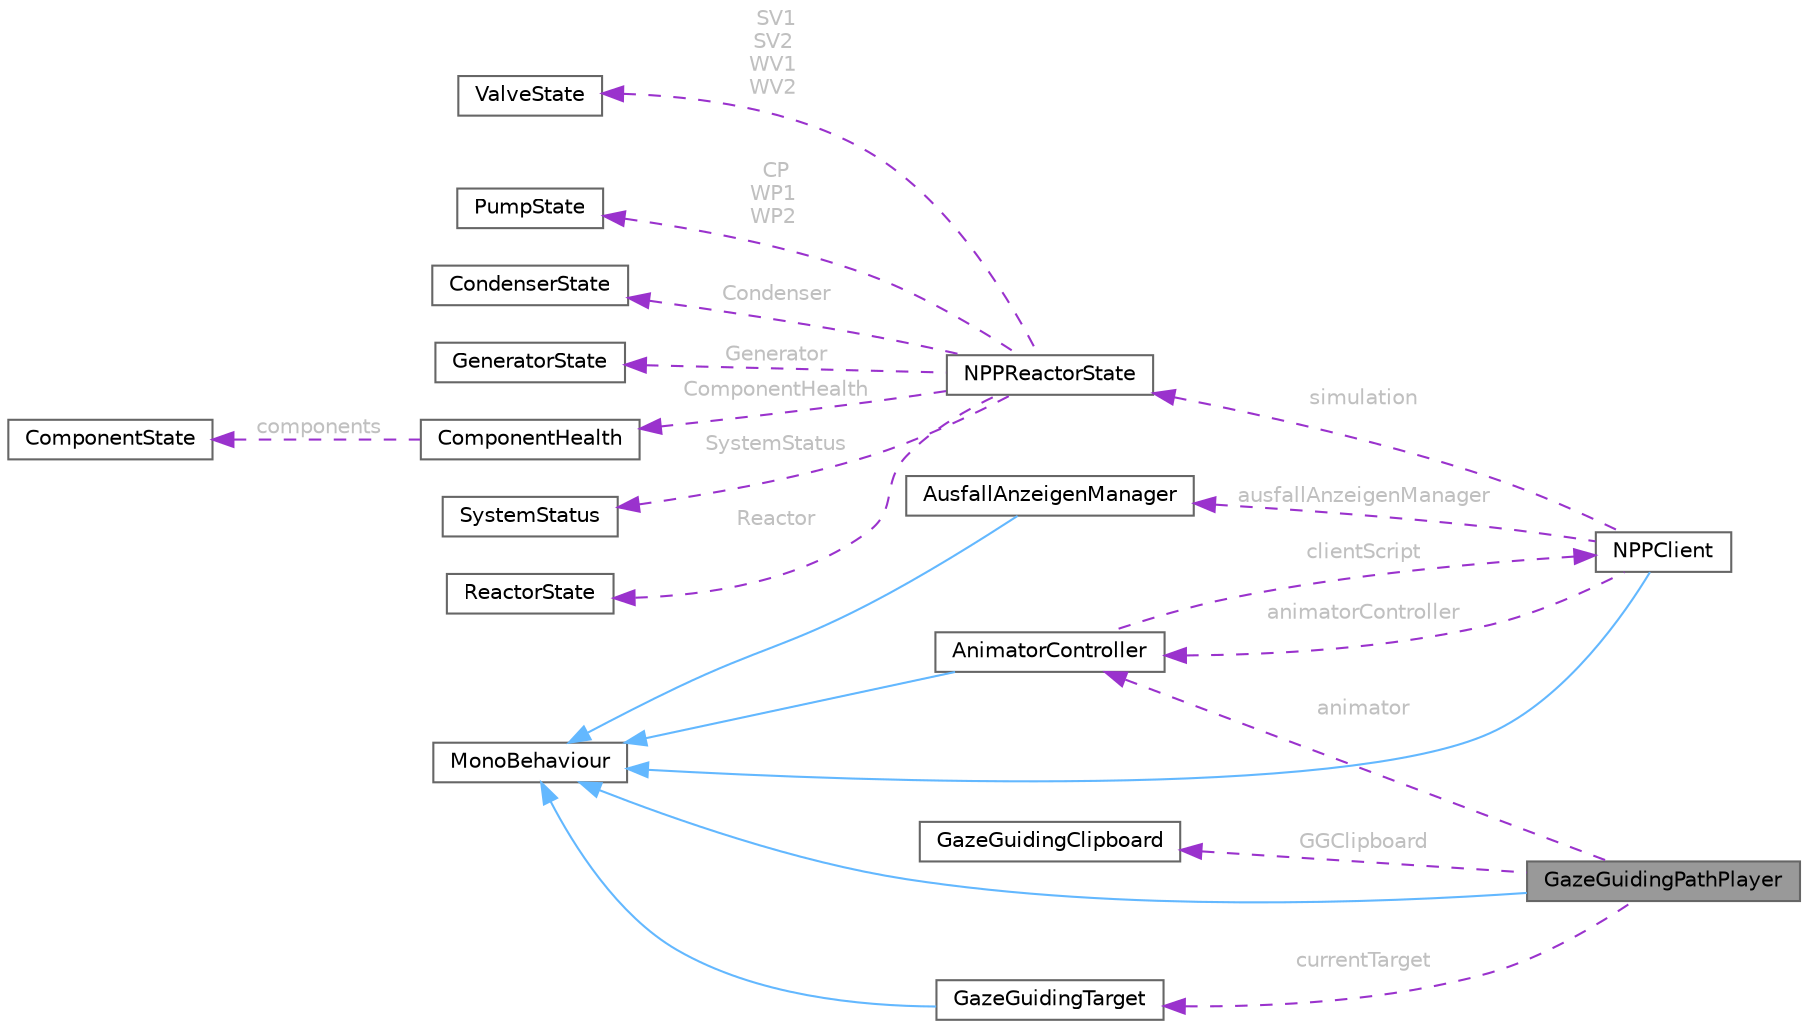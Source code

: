 digraph "GazeGuidingPathPlayer"
{
 // LATEX_PDF_SIZE
  bgcolor="transparent";
  edge [fontname=Helvetica,fontsize=10,labelfontname=Helvetica,labelfontsize=10];
  node [fontname=Helvetica,fontsize=10,shape=box,height=0.2,width=0.4];
  rankdir="LR";
  Node1 [id="Node000001",label="GazeGuidingPathPlayer",height=0.2,width=0.4,color="gray40", fillcolor="grey60", style="filled", fontcolor="black",tooltip="This class implements logic for gaze guiding in a virtual environment."];
  Node2 -> Node1 [id="edge1_Node000001_Node000002",dir="back",color="steelblue1",style="solid",tooltip=" "];
  Node2 [id="Node000002",label="MonoBehaviour",height=0.2,width=0.4,color="gray40", fillcolor="white", style="filled",tooltip=" "];
  Node3 -> Node1 [id="edge2_Node000001_Node000003",dir="back",color="darkorchid3",style="dashed",tooltip=" ",label=" currentTarget",fontcolor="grey" ];
  Node3 [id="Node000003",label="GazeGuidingTarget",height=0.2,width=0.4,color="gray40", fillcolor="white", style="filled",URL="$class_gaze_guiding_target.html",tooltip="This class is used to define objects within the scene as targets for GazeGuidingPathPlayer and GazeGu..."];
  Node2 -> Node3 [id="edge3_Node000003_Node000002",dir="back",color="steelblue1",style="solid",tooltip=" "];
  Node4 -> Node1 [id="edge4_Node000001_Node000004",dir="back",color="darkorchid3",style="dashed",tooltip=" ",label=" animator",fontcolor="grey" ];
  Node4 [id="Node000004",label="AnimatorController",height=0.2,width=0.4,color="gray40", fillcolor="white", style="filled",URL="$class_animator_controller.html",tooltip="This class is used to update the animator parameters based on the state of the simulation stored in a..."];
  Node2 -> Node4 [id="edge5_Node000004_Node000002",dir="back",color="steelblue1",style="solid",tooltip=" "];
  Node5 -> Node4 [id="edge6_Node000004_Node000005",dir="back",color="darkorchid3",style="dashed",tooltip=" ",label=" clientScript",fontcolor="grey" ];
  Node5 [id="Node000005",label="NPPClient",height=0.2,width=0.4,color="gray40", fillcolor="white", style="filled",URL="$class_n_p_p_client.html",tooltip="This class implements logic for connecting to the REST Server running the simulation and fetching the..."];
  Node2 -> Node5 [id="edge7_Node000005_Node000002",dir="back",color="steelblue1",style="solid",tooltip=" "];
  Node6 -> Node5 [id="edge8_Node000005_Node000006",dir="back",color="darkorchid3",style="dashed",tooltip=" ",label=" simulation",fontcolor="grey" ];
  Node6 [id="Node000006",label="NPPReactorState",height=0.2,width=0.4,color="gray40", fillcolor="white", style="filled",URL="$class_n_p_p_reactor_state.html",tooltip="This class is used to store the state of the simulation."];
  Node7 -> Node6 [id="edge9_Node000006_Node000007",dir="back",color="darkorchid3",style="dashed",tooltip=" ",label=" SystemStatus",fontcolor="grey" ];
  Node7 [id="Node000007",label="SystemStatus",height=0.2,width=0.4,color="gray40", fillcolor="white", style="filled",URL="$class_system_status.html",tooltip="This class is used to store the state of the simulation."];
  Node8 -> Node6 [id="edge10_Node000006_Node000008",dir="back",color="darkorchid3",style="dashed",tooltip=" ",label=" Reactor",fontcolor="grey" ];
  Node8 [id="Node000008",label="ReactorState",height=0.2,width=0.4,color="gray40", fillcolor="white", style="filled",URL="$class_reactor_state.html",tooltip="This class is used to store the state of the reactor component."];
  Node9 -> Node6 [id="edge11_Node000006_Node000009",dir="back",color="darkorchid3",style="dashed",tooltip=" ",label=" SV1\nSV2\nWV1\nWV2",fontcolor="grey" ];
  Node9 [id="Node000009",label="ValveState",height=0.2,width=0.4,color="gray40", fillcolor="white", style="filled",URL="$class_valve_state.html",tooltip="This class is used to store the state of a valve component."];
  Node10 -> Node6 [id="edge12_Node000006_Node000010",dir="back",color="darkorchid3",style="dashed",tooltip=" ",label=" CP\nWP1\nWP2",fontcolor="grey" ];
  Node10 [id="Node000010",label="PumpState",height=0.2,width=0.4,color="gray40", fillcolor="white", style="filled",URL="$class_pump_state.html",tooltip="This class is used to store the state of a pump component."];
  Node11 -> Node6 [id="edge13_Node000006_Node000011",dir="back",color="darkorchid3",style="dashed",tooltip=" ",label=" Condenser",fontcolor="grey" ];
  Node11 [id="Node000011",label="CondenserState",height=0.2,width=0.4,color="gray40", fillcolor="white", style="filled",URL="$class_condenser_state.html",tooltip="This class is used to store the state of the condenser component."];
  Node12 -> Node6 [id="edge14_Node000006_Node000012",dir="back",color="darkorchid3",style="dashed",tooltip=" ",label=" Generator",fontcolor="grey" ];
  Node12 [id="Node000012",label="GeneratorState",height=0.2,width=0.4,color="gray40", fillcolor="white", style="filled",URL="$class_generator_state.html",tooltip="This class is used to store the state of the generator component."];
  Node13 -> Node6 [id="edge15_Node000006_Node000013",dir="back",color="darkorchid3",style="dashed",tooltip=" ",label=" ComponentHealth",fontcolor="grey" ];
  Node13 [id="Node000013",label="ComponentHealth",height=0.2,width=0.4,color="gray40", fillcolor="white", style="filled",URL="$class_component_health.html",tooltip="This class is used to store the state of all components, see ComponentState."];
  Node14 -> Node13 [id="edge16_Node000013_Node000014",dir="back",color="darkorchid3",style="dashed",tooltip=" ",label=" components",fontcolor="grey" ];
  Node14 [id="Node000014",label="ComponentState",height=0.2,width=0.4,color="gray40", fillcolor="white", style="filled",URL="$class_component_state.html",tooltip="This class is used to store the state of a component."];
  Node4 -> Node5 [id="edge17_Node000005_Node000004",dir="back",color="darkorchid3",style="dashed",tooltip=" ",label=" animatorController",fontcolor="grey" ];
  Node15 -> Node5 [id="edge18_Node000005_Node000015",dir="back",color="darkorchid3",style="dashed",tooltip=" ",label=" ausfallAnzeigenManager",fontcolor="grey" ];
  Node15 [id="Node000015",label="AusfallAnzeigenManager",height=0.2,width=0.4,color="gray40", fillcolor="white", style="filled",URL="$class_ausfall_anzeigen_manager.html",tooltip="This class implements logic to manage multiple displays signalling to the player whether specific com..."];
  Node2 -> Node15 [id="edge19_Node000015_Node000002",dir="back",color="steelblue1",style="solid",tooltip=" "];
  Node16 -> Node1 [id="edge20_Node000001_Node000016",dir="back",color="darkorchid3",style="dashed",tooltip=" ",label=" GGClipboard",fontcolor="grey" ];
  Node16 [id="Node000016",label="GazeGuidingClipboard",height=0.2,width=0.4,color="gray40", fillcolor="white", style="filled",URL="$class_gaze_guiding_clipboard.html",tooltip="This class implements logic to highlight tasks on a clipboard a player has to perform to complete a s..."];
}
